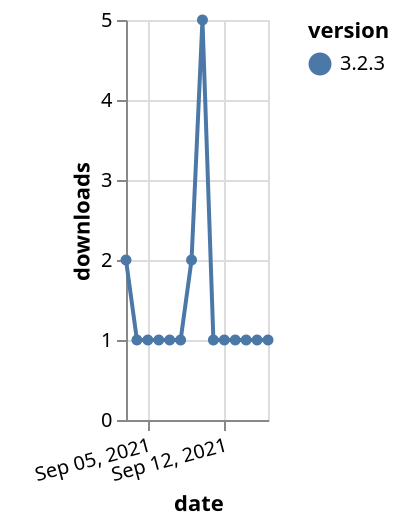 {"$schema": "https://vega.github.io/schema/vega-lite/v5.json", "description": "A simple bar chart with embedded data.", "data": {"values": [{"date": "2021-09-03", "total": 510, "delta": 2, "version": "3.2.3"}, {"date": "2021-09-04", "total": 511, "delta": 1, "version": "3.2.3"}, {"date": "2021-09-05", "total": 512, "delta": 1, "version": "3.2.3"}, {"date": "2021-09-06", "total": 513, "delta": 1, "version": "3.2.3"}, {"date": "2021-09-07", "total": 514, "delta": 1, "version": "3.2.3"}, {"date": "2021-09-08", "total": 515, "delta": 1, "version": "3.2.3"}, {"date": "2021-09-09", "total": 517, "delta": 2, "version": "3.2.3"}, {"date": "2021-09-10", "total": 522, "delta": 5, "version": "3.2.3"}, {"date": "2021-09-11", "total": 523, "delta": 1, "version": "3.2.3"}, {"date": "2021-09-12", "total": 524, "delta": 1, "version": "3.2.3"}, {"date": "2021-09-13", "total": 525, "delta": 1, "version": "3.2.3"}, {"date": "2021-09-14", "total": 526, "delta": 1, "version": "3.2.3"}, {"date": "2021-09-15", "total": 527, "delta": 1, "version": "3.2.3"}, {"date": "2021-09-16", "total": 528, "delta": 1, "version": "3.2.3"}]}, "width": "container", "mark": {"type": "line", "point": {"filled": true}}, "encoding": {"x": {"field": "date", "type": "temporal", "timeUnit": "yearmonthdate", "title": "date", "axis": {"labelAngle": -15}}, "y": {"field": "delta", "type": "quantitative", "title": "downloads"}, "color": {"field": "version", "type": "nominal"}, "tooltip": {"field": "delta"}}}